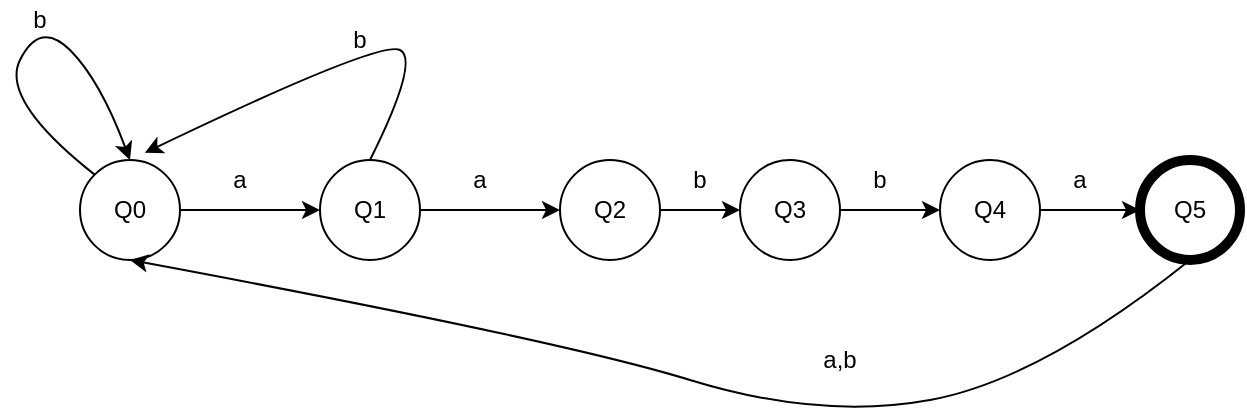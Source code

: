 <mxfile version="13.10.3" type="github">
  <diagram id="jNcgEpD6PvfosyMjBrXz" name="Page-1">
    <mxGraphModel dx="1038" dy="491" grid="1" gridSize="10" guides="1" tooltips="1" connect="1" arrows="1" fold="1" page="1" pageScale="1" pageWidth="850" pageHeight="1100" math="0" shadow="0">
      <root>
        <mxCell id="0" />
        <mxCell id="1" parent="0" />
        <mxCell id="adFlDMsE7D7TLPp4FPlz-1" value="" style="ellipse;whiteSpace=wrap;html=1;aspect=fixed;" vertex="1" parent="1">
          <mxGeometry x="100" y="210" width="50" height="50" as="geometry" />
        </mxCell>
        <mxCell id="adFlDMsE7D7TLPp4FPlz-2" value="Q1" style="ellipse;whiteSpace=wrap;html=1;aspect=fixed;" vertex="1" parent="1">
          <mxGeometry x="220" y="210" width="50" height="50" as="geometry" />
        </mxCell>
        <mxCell id="adFlDMsE7D7TLPp4FPlz-3" value="Q2" style="ellipse;whiteSpace=wrap;html=1;aspect=fixed;" vertex="1" parent="1">
          <mxGeometry x="340" y="210" width="50" height="50" as="geometry" />
        </mxCell>
        <mxCell id="adFlDMsE7D7TLPp4FPlz-4" value="" style="endArrow=classic;html=1;exitX=1;exitY=0.5;exitDx=0;exitDy=0;entryX=0;entryY=0.5;entryDx=0;entryDy=0;" edge="1" parent="1" source="adFlDMsE7D7TLPp4FPlz-1" target="adFlDMsE7D7TLPp4FPlz-2">
          <mxGeometry width="50" height="50" relative="1" as="geometry">
            <mxPoint x="160" y="270" as="sourcePoint" />
            <mxPoint x="210" y="220" as="targetPoint" />
          </mxGeometry>
        </mxCell>
        <mxCell id="adFlDMsE7D7TLPp4FPlz-5" value="" style="endArrow=classic;html=1;exitX=1;exitY=0.5;exitDx=0;exitDy=0;entryX=0;entryY=0.5;entryDx=0;entryDy=0;" edge="1" parent="1" source="adFlDMsE7D7TLPp4FPlz-2" target="adFlDMsE7D7TLPp4FPlz-3">
          <mxGeometry width="50" height="50" relative="1" as="geometry">
            <mxPoint x="280" y="260" as="sourcePoint" />
            <mxPoint x="330" y="210" as="targetPoint" />
            <Array as="points" />
          </mxGeometry>
        </mxCell>
        <mxCell id="adFlDMsE7D7TLPp4FPlz-6" value="" style="curved=1;endArrow=classic;html=1;exitX=0;exitY=0;exitDx=0;exitDy=0;entryX=0.5;entryY=0;entryDx=0;entryDy=0;" edge="1" parent="1" source="adFlDMsE7D7TLPp4FPlz-1" target="adFlDMsE7D7TLPp4FPlz-1">
          <mxGeometry width="50" height="50" relative="1" as="geometry">
            <mxPoint x="100" y="190" as="sourcePoint" />
            <mxPoint x="150" y="190" as="targetPoint" />
            <Array as="points">
              <mxPoint x="60" y="180" />
              <mxPoint x="80" y="140" />
              <mxPoint x="110" y="170" />
            </Array>
          </mxGeometry>
        </mxCell>
        <mxCell id="adFlDMsE7D7TLPp4FPlz-7" value="Q0" style="text;html=1;strokeColor=none;fillColor=none;align=center;verticalAlign=middle;whiteSpace=wrap;rounded=0;" vertex="1" parent="1">
          <mxGeometry x="105" y="225" width="40" height="20" as="geometry" />
        </mxCell>
        <mxCell id="adFlDMsE7D7TLPp4FPlz-8" value="b" style="text;html=1;strokeColor=none;fillColor=none;align=center;verticalAlign=middle;whiteSpace=wrap;rounded=0;" vertex="1" parent="1">
          <mxGeometry x="60" y="130" width="40" height="20" as="geometry" />
        </mxCell>
        <mxCell id="adFlDMsE7D7TLPp4FPlz-9" value="a" style="text;html=1;strokeColor=none;fillColor=none;align=center;verticalAlign=middle;whiteSpace=wrap;rounded=0;" vertex="1" parent="1">
          <mxGeometry x="160" y="210" width="40" height="20" as="geometry" />
        </mxCell>
        <mxCell id="adFlDMsE7D7TLPp4FPlz-10" value="a" style="text;html=1;strokeColor=none;fillColor=none;align=center;verticalAlign=middle;whiteSpace=wrap;rounded=0;" vertex="1" parent="1">
          <mxGeometry x="280" y="210" width="40" height="20" as="geometry" />
        </mxCell>
        <mxCell id="adFlDMsE7D7TLPp4FPlz-11" value="Q3" style="ellipse;whiteSpace=wrap;html=1;aspect=fixed;" vertex="1" parent="1">
          <mxGeometry x="430" y="210" width="50" height="50" as="geometry" />
        </mxCell>
        <mxCell id="adFlDMsE7D7TLPp4FPlz-12" value="Q4" style="ellipse;whiteSpace=wrap;html=1;aspect=fixed;" vertex="1" parent="1">
          <mxGeometry x="530" y="210" width="50" height="50" as="geometry" />
        </mxCell>
        <mxCell id="adFlDMsE7D7TLPp4FPlz-13" value="Q5" style="ellipse;whiteSpace=wrap;html=1;aspect=fixed;strokeWidth=5;" vertex="1" parent="1">
          <mxGeometry x="630" y="210" width="50" height="50" as="geometry" />
        </mxCell>
        <mxCell id="adFlDMsE7D7TLPp4FPlz-14" value="" style="endArrow=classic;html=1;entryX=0;entryY=0.5;entryDx=0;entryDy=0;exitX=1;exitY=0.5;exitDx=0;exitDy=0;" edge="1" parent="1" source="adFlDMsE7D7TLPp4FPlz-3" target="adFlDMsE7D7TLPp4FPlz-11">
          <mxGeometry width="50" height="50" relative="1" as="geometry">
            <mxPoint x="380" y="260" as="sourcePoint" />
            <mxPoint x="430" y="210" as="targetPoint" />
            <Array as="points" />
          </mxGeometry>
        </mxCell>
        <mxCell id="adFlDMsE7D7TLPp4FPlz-15" value="" style="endArrow=classic;html=1;exitX=1;exitY=0.5;exitDx=0;exitDy=0;entryX=0;entryY=0.5;entryDx=0;entryDy=0;" edge="1" parent="1" source="adFlDMsE7D7TLPp4FPlz-11" target="adFlDMsE7D7TLPp4FPlz-12">
          <mxGeometry width="50" height="50" relative="1" as="geometry">
            <mxPoint x="480" y="290" as="sourcePoint" />
            <mxPoint x="530" y="240" as="targetPoint" />
          </mxGeometry>
        </mxCell>
        <mxCell id="adFlDMsE7D7TLPp4FPlz-16" value="b" style="text;html=1;strokeColor=none;fillColor=none;align=center;verticalAlign=middle;whiteSpace=wrap;rounded=0;" vertex="1" parent="1">
          <mxGeometry x="390" y="210" width="40" height="20" as="geometry" />
        </mxCell>
        <mxCell id="adFlDMsE7D7TLPp4FPlz-17" value="b" style="text;html=1;strokeColor=none;fillColor=none;align=center;verticalAlign=middle;whiteSpace=wrap;rounded=0;" vertex="1" parent="1">
          <mxGeometry x="480" y="210" width="40" height="20" as="geometry" />
        </mxCell>
        <mxCell id="adFlDMsE7D7TLPp4FPlz-18" value="" style="endArrow=classic;html=1;exitX=1;exitY=0.5;exitDx=0;exitDy=0;entryX=0;entryY=0.5;entryDx=0;entryDy=0;" edge="1" parent="1" source="adFlDMsE7D7TLPp4FPlz-12" target="adFlDMsE7D7TLPp4FPlz-13">
          <mxGeometry width="50" height="50" relative="1" as="geometry">
            <mxPoint x="580" y="280" as="sourcePoint" />
            <mxPoint x="630" y="230" as="targetPoint" />
          </mxGeometry>
        </mxCell>
        <mxCell id="adFlDMsE7D7TLPp4FPlz-19" value="a" style="text;html=1;strokeColor=none;fillColor=none;align=center;verticalAlign=middle;whiteSpace=wrap;rounded=0;" vertex="1" parent="1">
          <mxGeometry x="580" y="210" width="40" height="20" as="geometry" />
        </mxCell>
        <mxCell id="adFlDMsE7D7TLPp4FPlz-20" value="" style="curved=1;endArrow=classic;html=1;exitX=0.5;exitY=1;exitDx=0;exitDy=0;entryX=0.5;entryY=1;entryDx=0;entryDy=0;" edge="1" parent="1" source="adFlDMsE7D7TLPp4FPlz-13" target="adFlDMsE7D7TLPp4FPlz-1">
          <mxGeometry width="50" height="50" relative="1" as="geometry">
            <mxPoint x="570" y="360" as="sourcePoint" />
            <mxPoint x="120" y="300" as="targetPoint" />
            <Array as="points">
              <mxPoint x="580" y="320" />
              <mxPoint x="470" y="340" />
              <mxPoint x="340" y="300" />
            </Array>
          </mxGeometry>
        </mxCell>
        <mxCell id="adFlDMsE7D7TLPp4FPlz-21" value="a,b" style="text;html=1;strokeColor=none;fillColor=none;align=center;verticalAlign=middle;whiteSpace=wrap;rounded=0;" vertex="1" parent="1">
          <mxGeometry x="460" y="300" width="40" height="20" as="geometry" />
        </mxCell>
        <mxCell id="adFlDMsE7D7TLPp4FPlz-22" value="" style="curved=1;endArrow=classic;html=1;exitX=0.5;exitY=0;exitDx=0;exitDy=0;entryX=0.648;entryY=-0.072;entryDx=0;entryDy=0;entryPerimeter=0;" edge="1" parent="1" source="adFlDMsE7D7TLPp4FPlz-2" target="adFlDMsE7D7TLPp4FPlz-1">
          <mxGeometry width="50" height="50" relative="1" as="geometry">
            <mxPoint x="250" y="200" as="sourcePoint" />
            <mxPoint x="300" y="150" as="targetPoint" />
            <Array as="points">
              <mxPoint x="270" y="160" />
              <mxPoint x="250" y="150" />
            </Array>
          </mxGeometry>
        </mxCell>
        <mxCell id="adFlDMsE7D7TLPp4FPlz-23" value="b" style="text;html=1;strokeColor=none;fillColor=none;align=center;verticalAlign=middle;whiteSpace=wrap;rounded=0;" vertex="1" parent="1">
          <mxGeometry x="220" y="140" width="40" height="20" as="geometry" />
        </mxCell>
      </root>
    </mxGraphModel>
  </diagram>
</mxfile>
